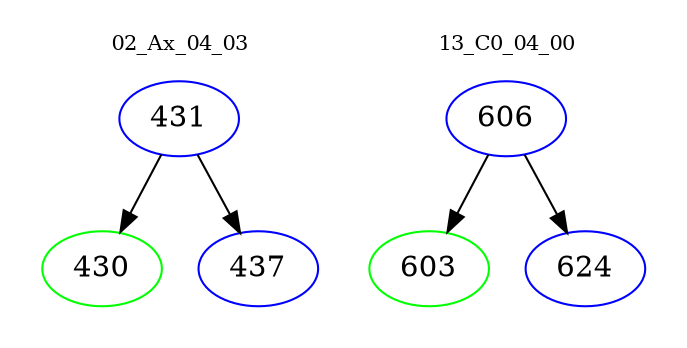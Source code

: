 digraph{
subgraph cluster_0 {
color = white
label = "02_Ax_04_03";
fontsize=10;
T0_431 [label="431", color="blue"]
T0_431 -> T0_430 [color="black"]
T0_430 [label="430", color="green"]
T0_431 -> T0_437 [color="black"]
T0_437 [label="437", color="blue"]
}
subgraph cluster_1 {
color = white
label = "13_C0_04_00";
fontsize=10;
T1_606 [label="606", color="blue"]
T1_606 -> T1_603 [color="black"]
T1_603 [label="603", color="green"]
T1_606 -> T1_624 [color="black"]
T1_624 [label="624", color="blue"]
}
}
